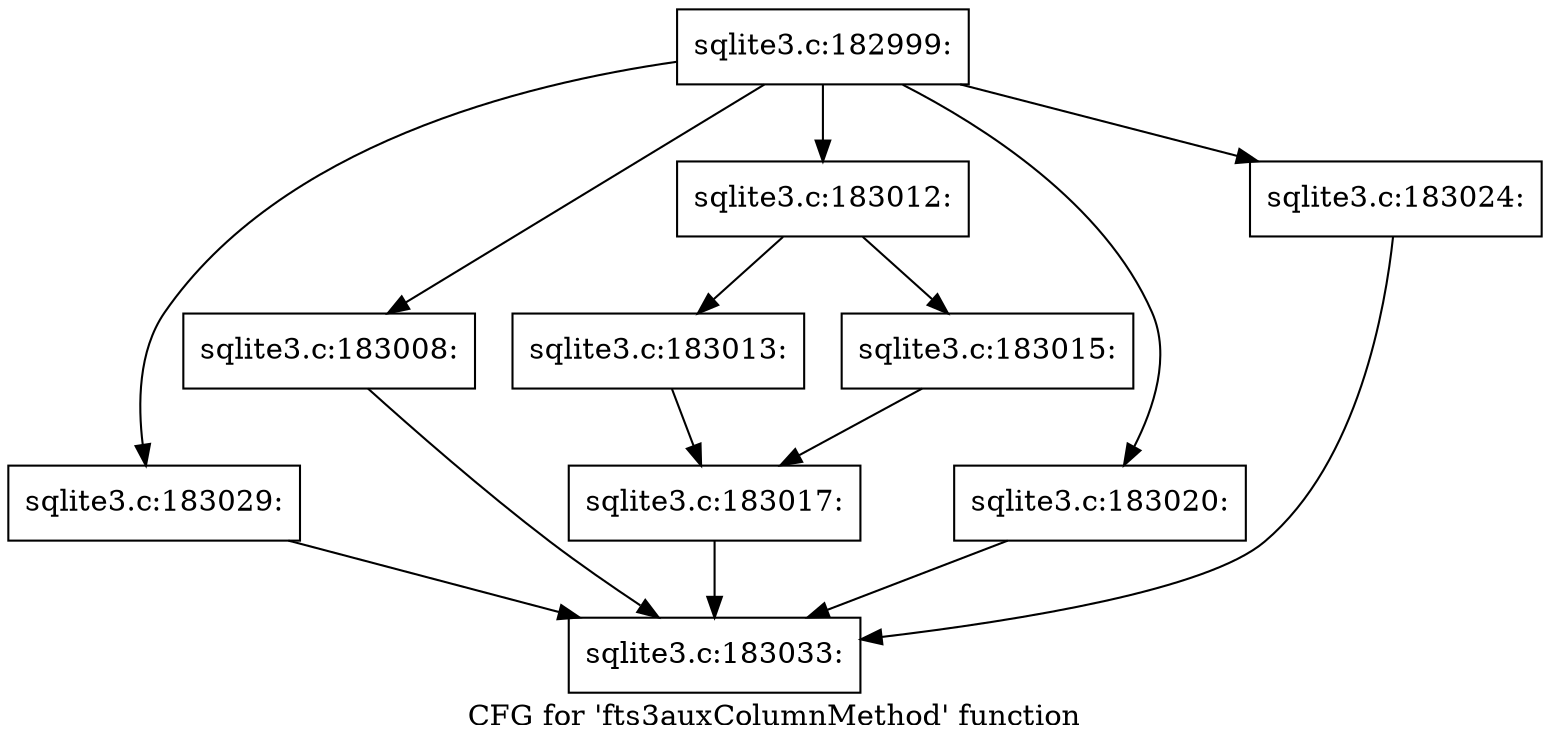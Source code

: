 digraph "CFG for 'fts3auxColumnMethod' function" {
	label="CFG for 'fts3auxColumnMethod' function";

	Node0x55c0fac3cad0 [shape=record,label="{sqlite3.c:182999:}"];
	Node0x55c0fac3cad0 -> Node0x55c0fac41e90;
	Node0x55c0fac3cad0 -> Node0x55c0fac42270;
	Node0x55c0fac3cad0 -> Node0x55c0fac42b40;
	Node0x55c0fac3cad0 -> Node0x55c0fac43ac0;
	Node0x55c0fac3cad0 -> Node0x55c0fac443b0;
	Node0x55c0fac42270 [shape=record,label="{sqlite3.c:183008:}"];
	Node0x55c0fac42270 -> Node0x55c0fac41da0;
	Node0x55c0fac42b40 [shape=record,label="{sqlite3.c:183012:}"];
	Node0x55c0fac42b40 -> Node0x55c0fac42c30;
	Node0x55c0fac42b40 -> Node0x55c0fac42cd0;
	Node0x55c0fac42c30 [shape=record,label="{sqlite3.c:183013:}"];
	Node0x55c0fac42c30 -> Node0x55c0fac42c80;
	Node0x55c0fac42cd0 [shape=record,label="{sqlite3.c:183015:}"];
	Node0x55c0fac42cd0 -> Node0x55c0fac42c80;
	Node0x55c0fac42c80 [shape=record,label="{sqlite3.c:183017:}"];
	Node0x55c0fac42c80 -> Node0x55c0fac41da0;
	Node0x55c0fac43ac0 [shape=record,label="{sqlite3.c:183020:}"];
	Node0x55c0fac43ac0 -> Node0x55c0fac41da0;
	Node0x55c0fac443b0 [shape=record,label="{sqlite3.c:183024:}"];
	Node0x55c0fac443b0 -> Node0x55c0fac41da0;
	Node0x55c0fac41e90 [shape=record,label="{sqlite3.c:183029:}"];
	Node0x55c0fac41e90 -> Node0x55c0fac41da0;
	Node0x55c0fac41da0 [shape=record,label="{sqlite3.c:183033:}"];
}
